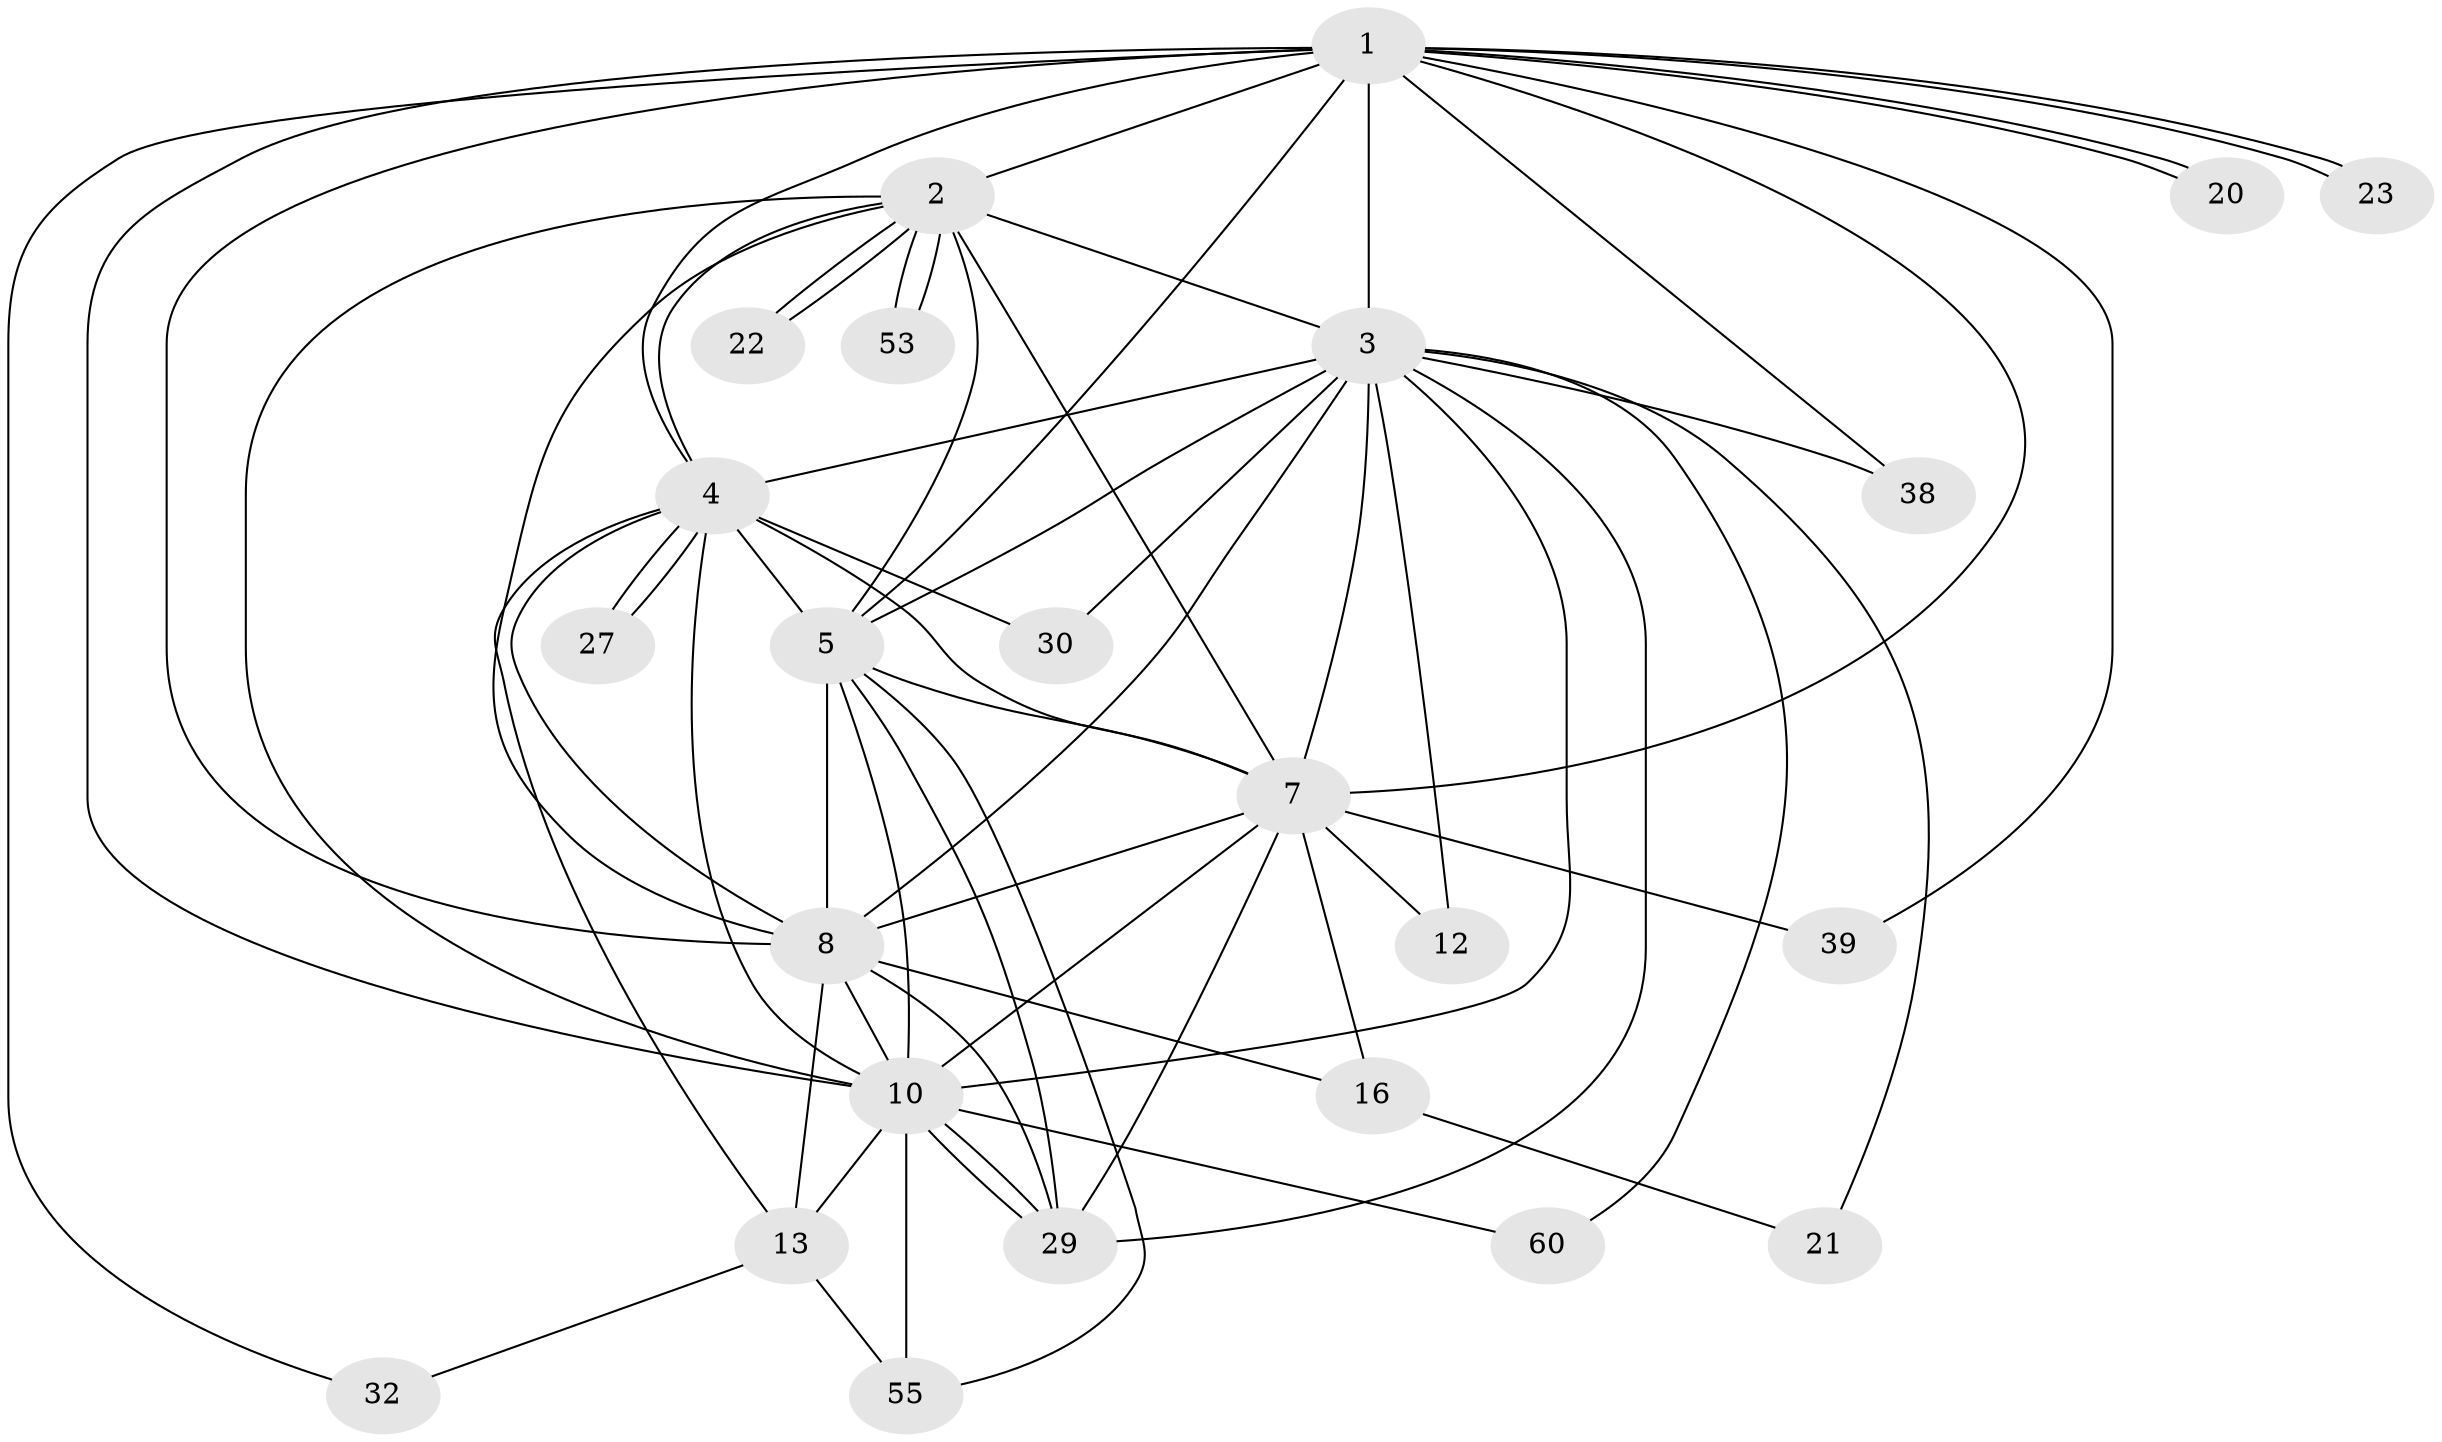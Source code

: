 // original degree distribution, {18: 0.04838709677419355, 17: 0.03225806451612903, 16: 0.04838709677419355, 23: 0.016129032258064516, 12: 0.016129032258064516, 2: 0.5967741935483871, 5: 0.03225806451612903, 3: 0.14516129032258066, 4: 0.06451612903225806}
// Generated by graph-tools (version 1.1) at 2025/17/03/04/25 18:17:43]
// undirected, 24 vertices, 66 edges
graph export_dot {
graph [start="1"]
  node [color=gray90,style=filled];
  1;
  2 [super="+14"];
  3 [super="+6"];
  4 [super="+43+31+19+24+47+51"];
  5;
  7 [super="+37+11+15+25+9+26"];
  8;
  10 [super="+41+35+17"];
  12;
  13;
  16;
  20;
  21;
  22 [super="+62"];
  23;
  27;
  29 [super="+59+36"];
  30;
  32;
  38;
  39;
  53;
  55 [super="+57"];
  60;
  1 -- 2;
  1 -- 3 [weight=2];
  1 -- 4 [weight=3];
  1 -- 5;
  1 -- 7 [weight=2];
  1 -- 8;
  1 -- 10;
  1 -- 20;
  1 -- 20;
  1 -- 23;
  1 -- 23;
  1 -- 32;
  1 -- 38;
  1 -- 39;
  2 -- 3 [weight=3];
  2 -- 4 [weight=3];
  2 -- 5;
  2 -- 7 [weight=5];
  2 -- 8;
  2 -- 10;
  2 -- 22 [weight=2];
  2 -- 22;
  2 -- 53;
  2 -- 53;
  3 -- 4 [weight=4];
  3 -- 5 [weight=3];
  3 -- 7 [weight=6];
  3 -- 8 [weight=3];
  3 -- 10 [weight=3];
  3 -- 21;
  3 -- 30;
  3 -- 38;
  3 -- 60;
  3 -- 12;
  3 -- 29;
  4 -- 5 [weight=4];
  4 -- 7 [weight=4];
  4 -- 8;
  4 -- 10 [weight=4];
  4 -- 13;
  4 -- 27;
  4 -- 27;
  4 -- 30;
  5 -- 7 [weight=3];
  5 -- 8;
  5 -- 10;
  5 -- 55;
  5 -- 29;
  7 -- 8 [weight=4];
  7 -- 10 [weight=2];
  7 -- 12;
  7 -- 16;
  7 -- 39;
  7 -- 29;
  8 -- 10 [weight=2];
  8 -- 13;
  8 -- 16;
  8 -- 29;
  10 -- 29;
  10 -- 29;
  10 -- 55;
  10 -- 60;
  10 -- 13;
  13 -- 32;
  13 -- 55;
  16 -- 21;
}
